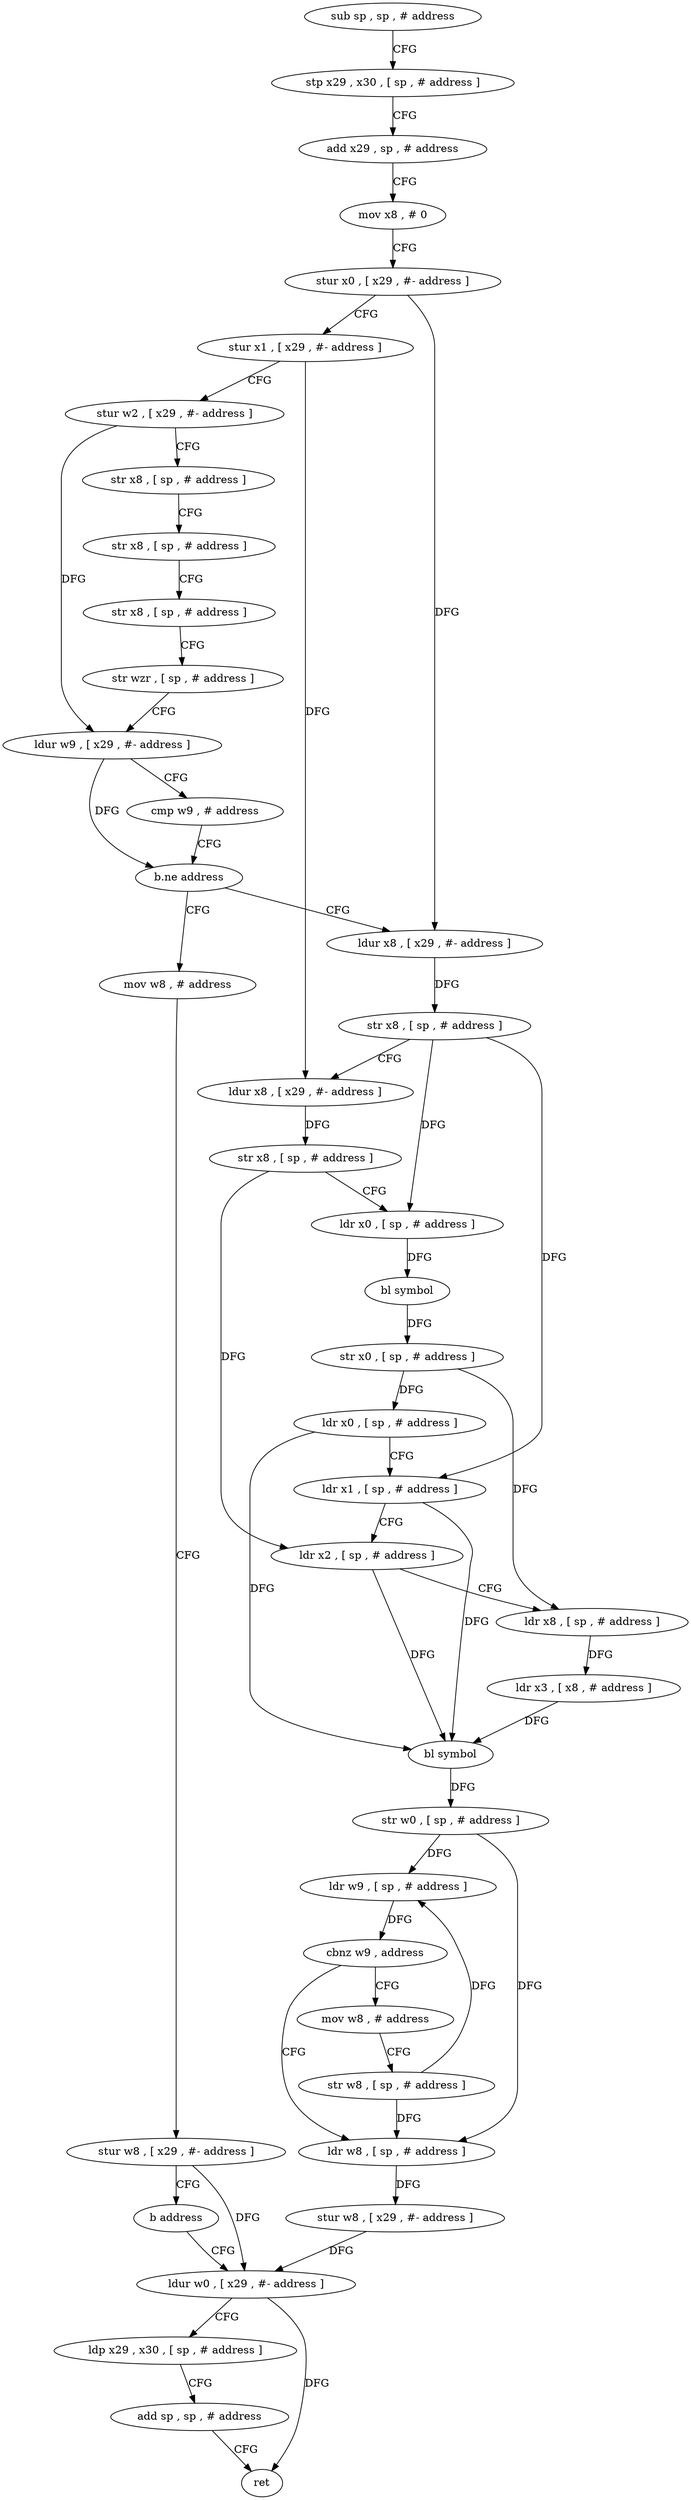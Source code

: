 digraph "func" {
"87740" [label = "sub sp , sp , # address" ]
"87744" [label = "stp x29 , x30 , [ sp , # address ]" ]
"87748" [label = "add x29 , sp , # address" ]
"87752" [label = "mov x8 , # 0" ]
"87756" [label = "stur x0 , [ x29 , #- address ]" ]
"87760" [label = "stur x1 , [ x29 , #- address ]" ]
"87764" [label = "stur w2 , [ x29 , #- address ]" ]
"87768" [label = "str x8 , [ sp , # address ]" ]
"87772" [label = "str x8 , [ sp , # address ]" ]
"87776" [label = "str x8 , [ sp , # address ]" ]
"87780" [label = "str wzr , [ sp , # address ]" ]
"87784" [label = "ldur w9 , [ x29 , #- address ]" ]
"87788" [label = "cmp w9 , # address" ]
"87792" [label = "b.ne address" ]
"87808" [label = "ldur x8 , [ x29 , #- address ]" ]
"87796" [label = "mov w8 , # address" ]
"87812" [label = "str x8 , [ sp , # address ]" ]
"87816" [label = "ldur x8 , [ x29 , #- address ]" ]
"87820" [label = "str x8 , [ sp , # address ]" ]
"87824" [label = "ldr x0 , [ sp , # address ]" ]
"87828" [label = "bl symbol" ]
"87832" [label = "str x0 , [ sp , # address ]" ]
"87836" [label = "ldr x0 , [ sp , # address ]" ]
"87840" [label = "ldr x1 , [ sp , # address ]" ]
"87844" [label = "ldr x2 , [ sp , # address ]" ]
"87848" [label = "ldr x8 , [ sp , # address ]" ]
"87852" [label = "ldr x3 , [ x8 , # address ]" ]
"87856" [label = "bl symbol" ]
"87860" [label = "str w0 , [ sp , # address ]" ]
"87864" [label = "ldr w9 , [ sp , # address ]" ]
"87868" [label = "cbnz w9 , address" ]
"87880" [label = "ldr w8 , [ sp , # address ]" ]
"87872" [label = "mov w8 , # address" ]
"87800" [label = "stur w8 , [ x29 , #- address ]" ]
"87804" [label = "b address" ]
"87888" [label = "ldur w0 , [ x29 , #- address ]" ]
"87884" [label = "stur w8 , [ x29 , #- address ]" ]
"87876" [label = "str w8 , [ sp , # address ]" ]
"87892" [label = "ldp x29 , x30 , [ sp , # address ]" ]
"87896" [label = "add sp , sp , # address" ]
"87900" [label = "ret" ]
"87740" -> "87744" [ label = "CFG" ]
"87744" -> "87748" [ label = "CFG" ]
"87748" -> "87752" [ label = "CFG" ]
"87752" -> "87756" [ label = "CFG" ]
"87756" -> "87760" [ label = "CFG" ]
"87756" -> "87808" [ label = "DFG" ]
"87760" -> "87764" [ label = "CFG" ]
"87760" -> "87816" [ label = "DFG" ]
"87764" -> "87768" [ label = "CFG" ]
"87764" -> "87784" [ label = "DFG" ]
"87768" -> "87772" [ label = "CFG" ]
"87772" -> "87776" [ label = "CFG" ]
"87776" -> "87780" [ label = "CFG" ]
"87780" -> "87784" [ label = "CFG" ]
"87784" -> "87788" [ label = "CFG" ]
"87784" -> "87792" [ label = "DFG" ]
"87788" -> "87792" [ label = "CFG" ]
"87792" -> "87808" [ label = "CFG" ]
"87792" -> "87796" [ label = "CFG" ]
"87808" -> "87812" [ label = "DFG" ]
"87796" -> "87800" [ label = "CFG" ]
"87812" -> "87816" [ label = "CFG" ]
"87812" -> "87824" [ label = "DFG" ]
"87812" -> "87840" [ label = "DFG" ]
"87816" -> "87820" [ label = "DFG" ]
"87820" -> "87824" [ label = "CFG" ]
"87820" -> "87844" [ label = "DFG" ]
"87824" -> "87828" [ label = "DFG" ]
"87828" -> "87832" [ label = "DFG" ]
"87832" -> "87836" [ label = "DFG" ]
"87832" -> "87848" [ label = "DFG" ]
"87836" -> "87840" [ label = "CFG" ]
"87836" -> "87856" [ label = "DFG" ]
"87840" -> "87844" [ label = "CFG" ]
"87840" -> "87856" [ label = "DFG" ]
"87844" -> "87848" [ label = "CFG" ]
"87844" -> "87856" [ label = "DFG" ]
"87848" -> "87852" [ label = "DFG" ]
"87852" -> "87856" [ label = "DFG" ]
"87856" -> "87860" [ label = "DFG" ]
"87860" -> "87864" [ label = "DFG" ]
"87860" -> "87880" [ label = "DFG" ]
"87864" -> "87868" [ label = "DFG" ]
"87868" -> "87880" [ label = "CFG" ]
"87868" -> "87872" [ label = "CFG" ]
"87880" -> "87884" [ label = "DFG" ]
"87872" -> "87876" [ label = "CFG" ]
"87800" -> "87804" [ label = "CFG" ]
"87800" -> "87888" [ label = "DFG" ]
"87804" -> "87888" [ label = "CFG" ]
"87888" -> "87892" [ label = "CFG" ]
"87888" -> "87900" [ label = "DFG" ]
"87884" -> "87888" [ label = "DFG" ]
"87876" -> "87880" [ label = "DFG" ]
"87876" -> "87864" [ label = "DFG" ]
"87892" -> "87896" [ label = "CFG" ]
"87896" -> "87900" [ label = "CFG" ]
}
